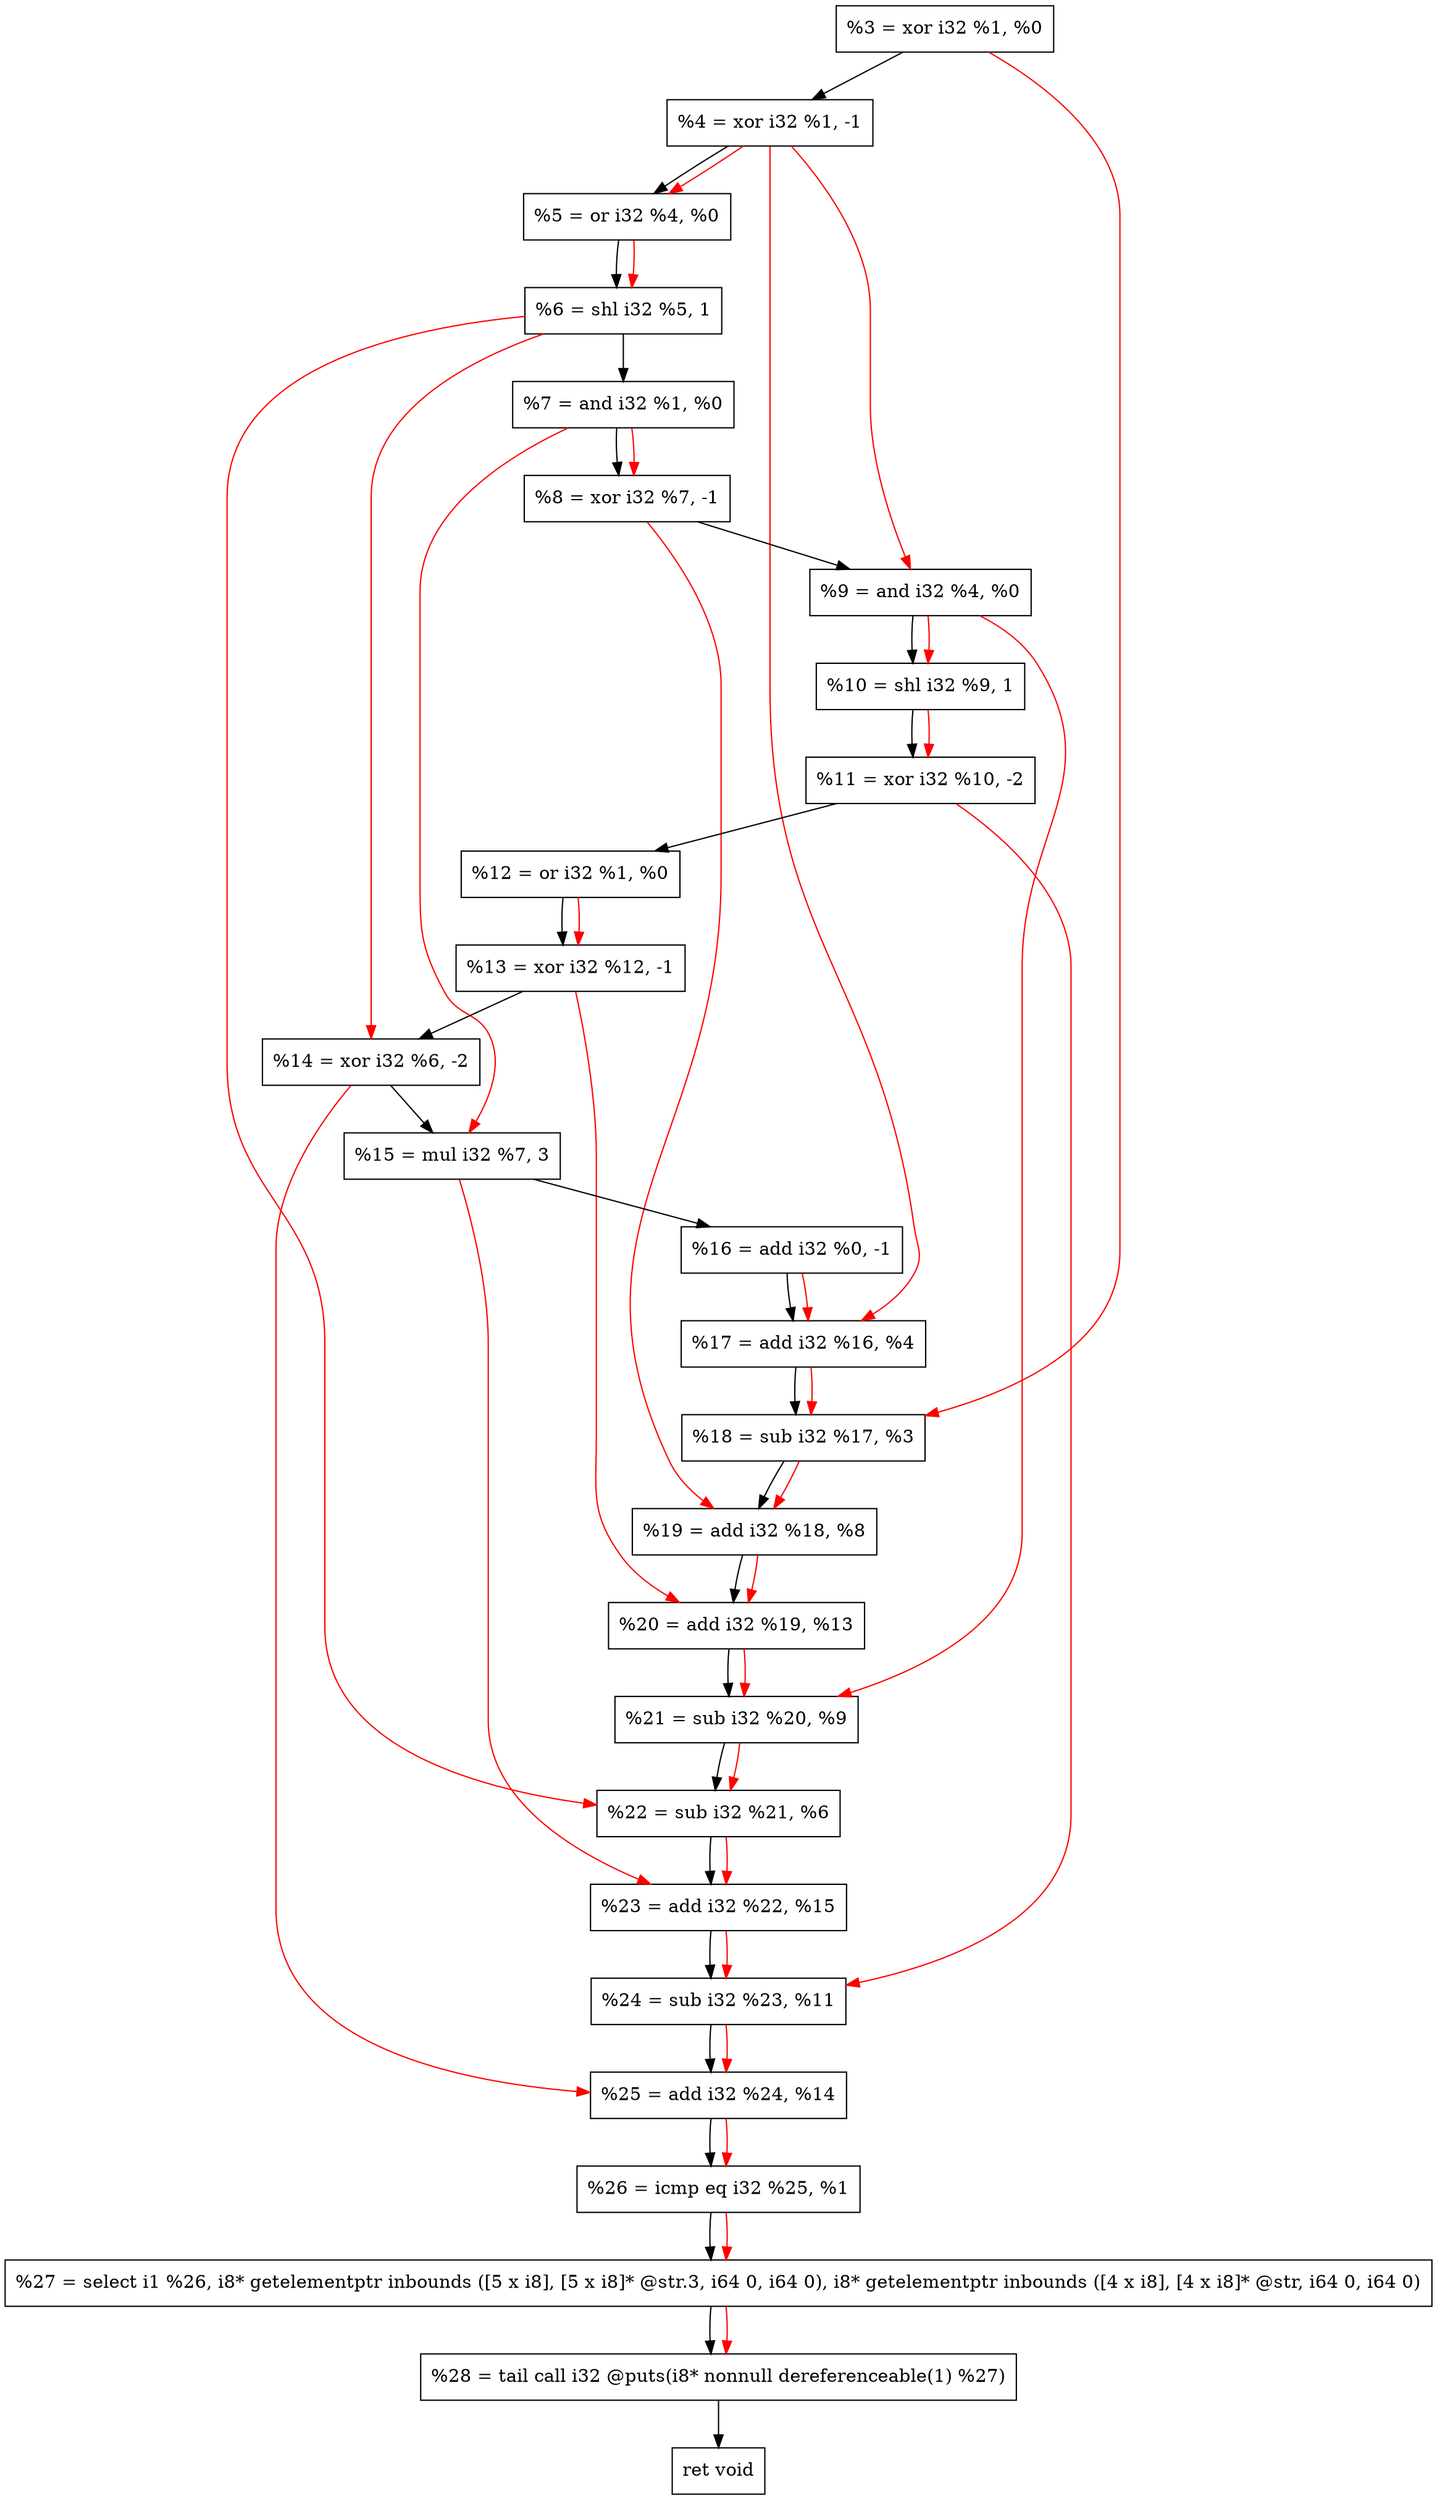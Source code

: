 digraph "DFG for'crackme' function" {
	Node0x1fe9540[shape=record, label="  %3 = xor i32 %1, %0"];
	Node0x1fe9bf0[shape=record, label="  %4 = xor i32 %1, -1"];
	Node0x1fe9cb0[shape=record, label="  %5 = or i32 %4, %0"];
	Node0x1fe9d20[shape=record, label="  %6 = shl i32 %5, 1"];
	Node0x1fe9d90[shape=record, label="  %7 = and i32 %1, %0"];
	Node0x1fe9e00[shape=record, label="  %8 = xor i32 %7, -1"];
	Node0x1fe9e70[shape=record, label="  %9 = and i32 %4, %0"];
	Node0x1fe9ee0[shape=record, label="  %10 = shl i32 %9, 1"];
	Node0x1fe9f80[shape=record, label="  %11 = xor i32 %10, -2"];
	Node0x1fe9ff0[shape=record, label="  %12 = or i32 %1, %0"];
	Node0x1fea060[shape=record, label="  %13 = xor i32 %12, -1"];
	Node0x1fea0d0[shape=record, label="  %14 = xor i32 %6, -2"];
	Node0x1fea170[shape=record, label="  %15 = mul i32 %7, 3"];
	Node0x1fea1e0[shape=record, label="  %16 = add i32 %0, -1"];
	Node0x1fea250[shape=record, label="  %17 = add i32 %16, %4"];
	Node0x1fea2c0[shape=record, label="  %18 = sub i32 %17, %3"];
	Node0x1fea330[shape=record, label="  %19 = add i32 %18, %8"];
	Node0x1fea3a0[shape=record, label="  %20 = add i32 %19, %13"];
	Node0x1fea410[shape=record, label="  %21 = sub i32 %20, %9"];
	Node0x1fea480[shape=record, label="  %22 = sub i32 %21, %6"];
	Node0x1fea4f0[shape=record, label="  %23 = add i32 %22, %15"];
	Node0x1fea560[shape=record, label="  %24 = sub i32 %23, %11"];
	Node0x1fea5d0[shape=record, label="  %25 = add i32 %24, %14"];
	Node0x1fea640[shape=record, label="  %26 = icmp eq i32 %25, %1"];
	Node0x1f8a268[shape=record, label="  %27 = select i1 %26, i8* getelementptr inbounds ([5 x i8], [5 x i8]* @str.3, i64 0, i64 0), i8* getelementptr inbounds ([4 x i8], [4 x i8]* @str, i64 0, i64 0)"];
	Node0x1feaae0[shape=record, label="  %28 = tail call i32 @puts(i8* nonnull dereferenceable(1) %27)"];
	Node0x1feab30[shape=record, label="  ret void"];
	Node0x1fe9540 -> Node0x1fe9bf0;
	Node0x1fe9bf0 -> Node0x1fe9cb0;
	Node0x1fe9cb0 -> Node0x1fe9d20;
	Node0x1fe9d20 -> Node0x1fe9d90;
	Node0x1fe9d90 -> Node0x1fe9e00;
	Node0x1fe9e00 -> Node0x1fe9e70;
	Node0x1fe9e70 -> Node0x1fe9ee0;
	Node0x1fe9ee0 -> Node0x1fe9f80;
	Node0x1fe9f80 -> Node0x1fe9ff0;
	Node0x1fe9ff0 -> Node0x1fea060;
	Node0x1fea060 -> Node0x1fea0d0;
	Node0x1fea0d0 -> Node0x1fea170;
	Node0x1fea170 -> Node0x1fea1e0;
	Node0x1fea1e0 -> Node0x1fea250;
	Node0x1fea250 -> Node0x1fea2c0;
	Node0x1fea2c0 -> Node0x1fea330;
	Node0x1fea330 -> Node0x1fea3a0;
	Node0x1fea3a0 -> Node0x1fea410;
	Node0x1fea410 -> Node0x1fea480;
	Node0x1fea480 -> Node0x1fea4f0;
	Node0x1fea4f0 -> Node0x1fea560;
	Node0x1fea560 -> Node0x1fea5d0;
	Node0x1fea5d0 -> Node0x1fea640;
	Node0x1fea640 -> Node0x1f8a268;
	Node0x1f8a268 -> Node0x1feaae0;
	Node0x1feaae0 -> Node0x1feab30;
edge [color=red]
	Node0x1fe9bf0 -> Node0x1fe9cb0;
	Node0x1fe9cb0 -> Node0x1fe9d20;
	Node0x1fe9d90 -> Node0x1fe9e00;
	Node0x1fe9bf0 -> Node0x1fe9e70;
	Node0x1fe9e70 -> Node0x1fe9ee0;
	Node0x1fe9ee0 -> Node0x1fe9f80;
	Node0x1fe9ff0 -> Node0x1fea060;
	Node0x1fe9d20 -> Node0x1fea0d0;
	Node0x1fe9d90 -> Node0x1fea170;
	Node0x1fea1e0 -> Node0x1fea250;
	Node0x1fe9bf0 -> Node0x1fea250;
	Node0x1fea250 -> Node0x1fea2c0;
	Node0x1fe9540 -> Node0x1fea2c0;
	Node0x1fea2c0 -> Node0x1fea330;
	Node0x1fe9e00 -> Node0x1fea330;
	Node0x1fea330 -> Node0x1fea3a0;
	Node0x1fea060 -> Node0x1fea3a0;
	Node0x1fea3a0 -> Node0x1fea410;
	Node0x1fe9e70 -> Node0x1fea410;
	Node0x1fea410 -> Node0x1fea480;
	Node0x1fe9d20 -> Node0x1fea480;
	Node0x1fea480 -> Node0x1fea4f0;
	Node0x1fea170 -> Node0x1fea4f0;
	Node0x1fea4f0 -> Node0x1fea560;
	Node0x1fe9f80 -> Node0x1fea560;
	Node0x1fea560 -> Node0x1fea5d0;
	Node0x1fea0d0 -> Node0x1fea5d0;
	Node0x1fea5d0 -> Node0x1fea640;
	Node0x1fea640 -> Node0x1f8a268;
	Node0x1f8a268 -> Node0x1feaae0;
}
